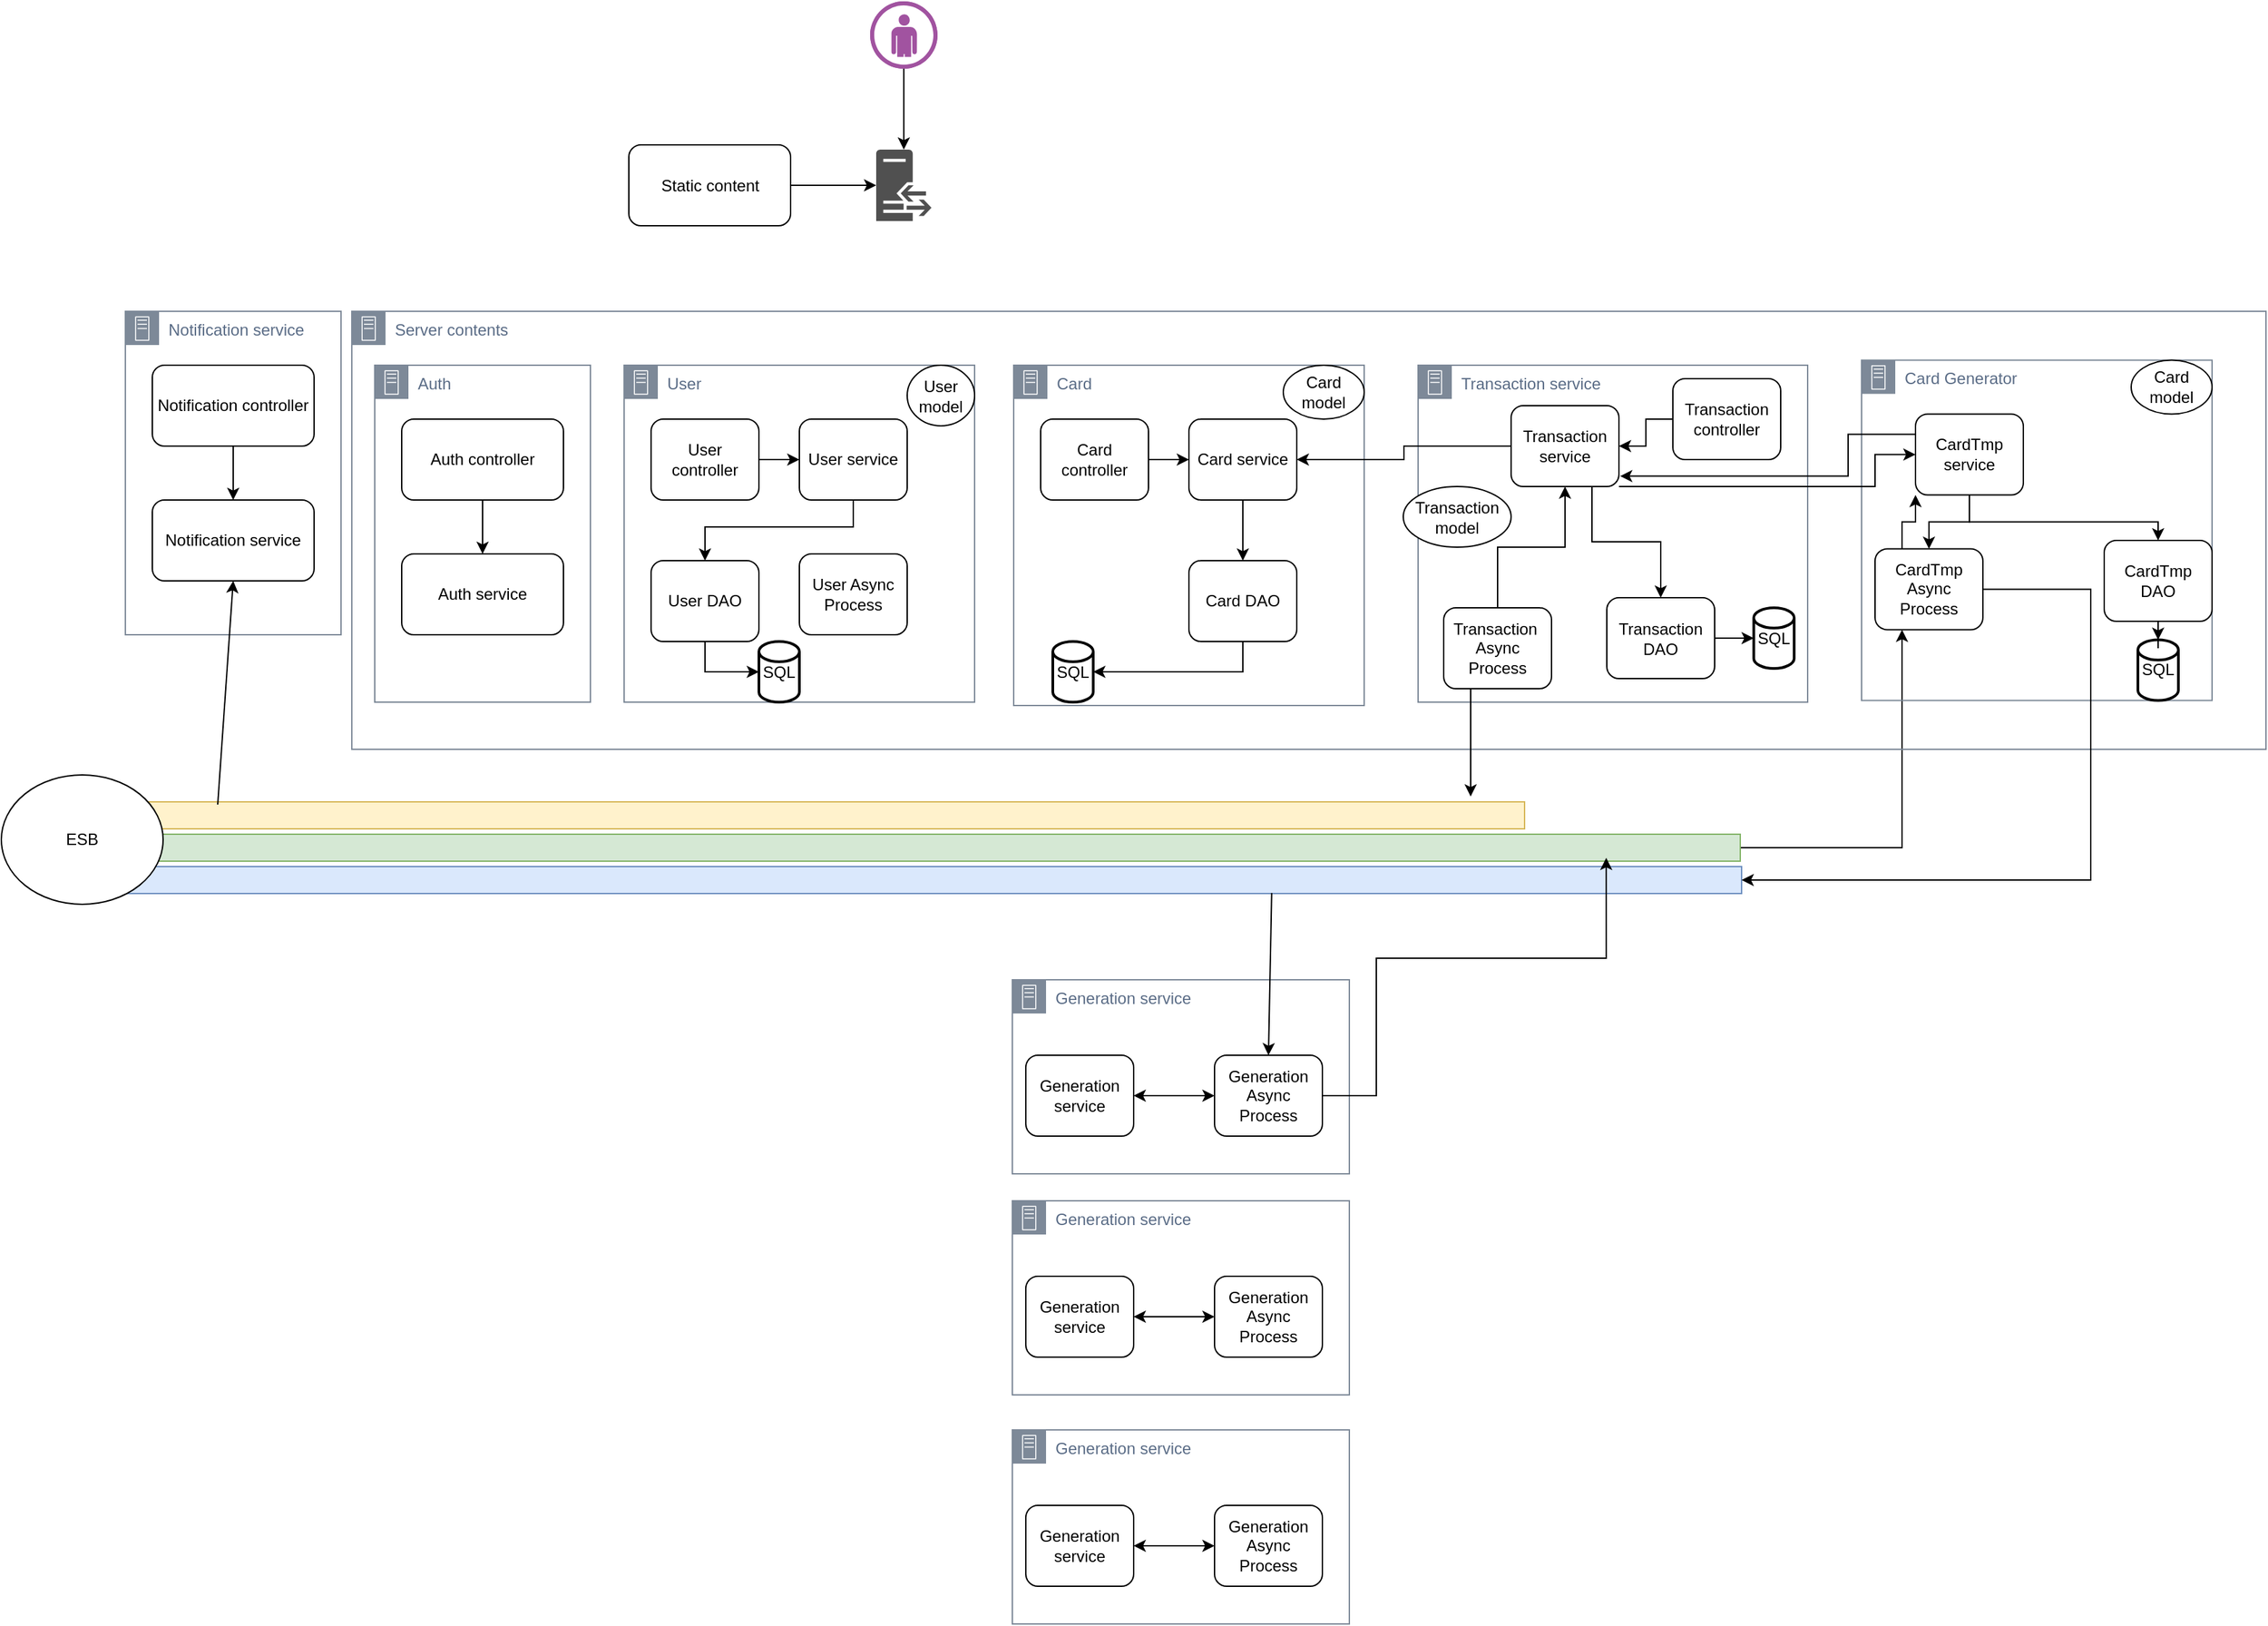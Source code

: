 <mxfile version="25.0.1">
  <diagram name="Page-1" id="q6bTNU0Bb0r1d_ds81eu">
    <mxGraphModel dx="2707" dy="749" grid="1" gridSize="10" guides="1" tooltips="1" connect="1" arrows="1" fold="1" page="1" pageScale="1" pageWidth="827" pageHeight="1169" math="0" shadow="0">
      <root>
        <mxCell id="0" />
        <mxCell id="1" parent="0" />
        <mxCell id="eAkKvwcHHgbk8l9sqlYF-39" value="" style="rounded=0;whiteSpace=wrap;html=1;fillColor=#fff2cc;strokeColor=#d6b656;" vertex="1" parent="1">
          <mxGeometry x="62" y="604" width="1038" height="20" as="geometry" />
        </mxCell>
        <mxCell id="eAkKvwcHHgbk8l9sqlYF-126" style="edgeStyle=orthogonalEdgeStyle;rounded=0;orthogonalLoop=1;jettySize=auto;html=1;entryX=0.25;entryY=1;entryDx=0;entryDy=0;" edge="1" parent="1" source="eAkKvwcHHgbk8l9sqlYF-40" target="eAkKvwcHHgbk8l9sqlYF-113">
          <mxGeometry relative="1" as="geometry" />
        </mxCell>
        <mxCell id="eAkKvwcHHgbk8l9sqlYF-40" value="" style="rounded=0;whiteSpace=wrap;html=1;fillColor=#d5e8d4;strokeColor=#82b366;" vertex="1" parent="1">
          <mxGeometry x="62" y="628" width="1198" height="20" as="geometry" />
        </mxCell>
        <mxCell id="eAkKvwcHHgbk8l9sqlYF-58" value="" style="rounded=0;whiteSpace=wrap;html=1;fillColor=#dae8fc;strokeColor=#6c8ebf;" vertex="1" parent="1">
          <mxGeometry x="63" y="652" width="1198" height="20" as="geometry" />
        </mxCell>
        <mxCell id="eAkKvwcHHgbk8l9sqlYF-3" style="edgeStyle=orthogonalEdgeStyle;rounded=0;orthogonalLoop=1;jettySize=auto;html=1;exitX=0.5;exitY=1;exitDx=0;exitDy=0;exitPerimeter=0;" edge="1" parent="1" source="NBiasI5mmAmGq7dsY7FG-1" target="NBiasI5mmAmGq7dsY7FG-2">
          <mxGeometry relative="1" as="geometry" />
        </mxCell>
        <mxCell id="NBiasI5mmAmGq7dsY7FG-1" value="" style="verticalLabelPosition=bottom;sketch=0;html=1;fillColor=#A153A0;strokeColor=#ffffff;verticalAlign=top;align=center;points=[[0,0.5,0],[0.125,0.25,0],[0.25,0,0],[0.5,0,0],[0.75,0,0],[0.875,0.25,0],[1,0.5,0],[0.875,0.75,0],[0.75,1,0],[0.5,1,0],[0.125,0.75,0]];pointerEvents=1;shape=mxgraph.cisco_safe.compositeIcon;bgIcon=ellipse;resIcon=mxgraph.cisco_safe.design.user;" parent="1" vertex="1">
          <mxGeometry x="614.5" y="10" width="50" height="50" as="geometry" />
        </mxCell>
        <mxCell id="NBiasI5mmAmGq7dsY7FG-2" value="" style="sketch=0;pointerEvents=1;shadow=0;dashed=0;html=1;strokeColor=none;fillColor=#505050;labelPosition=center;verticalLabelPosition=bottom;verticalAlign=top;outlineConnect=0;align=center;shape=mxgraph.office.servers.reverse_proxy;" parent="1" vertex="1">
          <mxGeometry x="619" y="120" width="41" height="53" as="geometry" />
        </mxCell>
        <mxCell id="NBiasI5mmAmGq7dsY7FG-9" value="Notification service" style="points=[[0,0],[0.25,0],[0.5,0],[0.75,0],[1,0],[1,0.25],[1,0.5],[1,0.75],[1,1],[0.75,1],[0.5,1],[0.25,1],[0,1],[0,0.75],[0,0.5],[0,0.25]];outlineConnect=0;gradientColor=none;html=1;whiteSpace=wrap;fontSize=12;fontStyle=0;container=1;pointerEvents=0;collapsible=0;recursiveResize=0;shape=mxgraph.aws4.group;grIcon=mxgraph.aws4.group_on_premise;strokeColor=#7D8998;fillColor=none;verticalAlign=top;align=left;spacingLeft=30;fontColor=#5A6C86;dashed=0;" parent="1" vertex="1">
          <mxGeometry x="62" y="240" width="160" height="240" as="geometry" />
        </mxCell>
        <mxCell id="eAkKvwcHHgbk8l9sqlYF-27" value="" style="edgeStyle=orthogonalEdgeStyle;rounded=0;orthogonalLoop=1;jettySize=auto;html=1;" edge="1" parent="NBiasI5mmAmGq7dsY7FG-9" source="NBiasI5mmAmGq7dsY7FG-10" target="NBiasI5mmAmGq7dsY7FG-11">
          <mxGeometry relative="1" as="geometry" />
        </mxCell>
        <mxCell id="NBiasI5mmAmGq7dsY7FG-10" value="Notification controller" style="rounded=1;whiteSpace=wrap;html=1;" parent="NBiasI5mmAmGq7dsY7FG-9" vertex="1">
          <mxGeometry x="20" y="40" width="120" height="60" as="geometry" />
        </mxCell>
        <mxCell id="NBiasI5mmAmGq7dsY7FG-11" value="Notification service" style="rounded=1;whiteSpace=wrap;html=1;" parent="NBiasI5mmAmGq7dsY7FG-9" vertex="1">
          <mxGeometry x="20" y="140" width="120" height="60" as="geometry" />
        </mxCell>
        <mxCell id="eAkKvwcHHgbk8l9sqlYF-4" style="edgeStyle=orthogonalEdgeStyle;rounded=0;orthogonalLoop=1;jettySize=auto;html=1;exitX=1;exitY=0.5;exitDx=0;exitDy=0;" edge="1" parent="1" source="NBiasI5mmAmGq7dsY7FG-34" target="NBiasI5mmAmGq7dsY7FG-2">
          <mxGeometry relative="1" as="geometry" />
        </mxCell>
        <mxCell id="NBiasI5mmAmGq7dsY7FG-34" value="Static content" style="rounded=1;whiteSpace=wrap;html=1;" parent="1" vertex="1">
          <mxGeometry x="435.5" y="116.5" width="120" height="60" as="geometry" />
        </mxCell>
        <mxCell id="NBiasI5mmAmGq7dsY7FG-35" value="Generation service" style="points=[[0,0],[0.25,0],[0.5,0],[0.75,0],[1,0],[1,0.25],[1,0.5],[1,0.75],[1,1],[0.75,1],[0.5,1],[0.25,1],[0,1],[0,0.75],[0,0.5],[0,0.25]];outlineConnect=0;gradientColor=none;html=1;whiteSpace=wrap;fontSize=12;fontStyle=0;container=1;pointerEvents=0;collapsible=0;recursiveResize=0;shape=mxgraph.aws4.group;grIcon=mxgraph.aws4.group_on_premise;strokeColor=#7D8998;fillColor=none;verticalAlign=top;align=left;spacingLeft=30;fontColor=#5A6C86;dashed=0;" parent="1" vertex="1">
          <mxGeometry x="720" y="736" width="250" height="144" as="geometry" />
        </mxCell>
        <mxCell id="NBiasI5mmAmGq7dsY7FG-37" value="Generation service" style="rounded=1;whiteSpace=wrap;html=1;" parent="NBiasI5mmAmGq7dsY7FG-35" vertex="1">
          <mxGeometry x="10" y="56" width="80" height="60" as="geometry" />
        </mxCell>
        <mxCell id="NBiasI5mmAmGq7dsY7FG-39" value="Generation Async Process" style="rounded=1;whiteSpace=wrap;html=1;" parent="NBiasI5mmAmGq7dsY7FG-35" vertex="1">
          <mxGeometry x="150" y="56" width="80" height="60" as="geometry" />
        </mxCell>
        <mxCell id="eAkKvwcHHgbk8l9sqlYF-56" value="" style="endArrow=classic;startArrow=classic;html=1;rounded=0;entryX=0;entryY=0.5;entryDx=0;entryDy=0;exitX=1;exitY=0.5;exitDx=0;exitDy=0;" edge="1" parent="NBiasI5mmAmGq7dsY7FG-35" source="NBiasI5mmAmGq7dsY7FG-37" target="NBiasI5mmAmGq7dsY7FG-39">
          <mxGeometry width="50" height="50" relative="1" as="geometry">
            <mxPoint x="100" y="166" as="sourcePoint" />
            <mxPoint x="150" y="116" as="targetPoint" />
          </mxGeometry>
        </mxCell>
        <mxCell id="NBiasI5mmAmGq7dsY7FG-45" value="ESB" style="ellipse;whiteSpace=wrap;html=1;fillColor=default;" parent="1" vertex="1">
          <mxGeometry x="-30" y="584" width="120" height="96" as="geometry" />
        </mxCell>
        <mxCell id="eAkKvwcHHgbk8l9sqlYF-42" value="" style="endArrow=classic;html=1;rounded=0;entryX=0.5;entryY=1;entryDx=0;entryDy=0;exitX=0.066;exitY=0.1;exitDx=0;exitDy=0;exitPerimeter=0;" edge="1" parent="1" source="eAkKvwcHHgbk8l9sqlYF-39" target="NBiasI5mmAmGq7dsY7FG-11">
          <mxGeometry width="50" height="50" relative="1" as="geometry">
            <mxPoint x="142" y="520" as="sourcePoint" />
            <mxPoint x="250" y="530" as="targetPoint" />
          </mxGeometry>
        </mxCell>
        <mxCell id="eAkKvwcHHgbk8l9sqlYF-47" value="Server contents" style="points=[[0,0],[0.25,0],[0.5,0],[0.75,0],[1,0],[1,0.25],[1,0.5],[1,0.75],[1,1],[0.75,1],[0.5,1],[0.25,1],[0,1],[0,0.75],[0,0.5],[0,0.25]];outlineConnect=0;gradientColor=none;html=1;whiteSpace=wrap;fontSize=12;fontStyle=0;container=1;pointerEvents=0;collapsible=0;recursiveResize=0;shape=mxgraph.aws4.group;grIcon=mxgraph.aws4.group_on_premise;strokeColor=#7D8998;fillColor=none;verticalAlign=top;align=left;spacingLeft=30;fontColor=#5A6C86;dashed=0;" vertex="1" parent="1">
          <mxGeometry x="230" y="240" width="1420" height="325" as="geometry" />
        </mxCell>
        <mxCell id="NBiasI5mmAmGq7dsY7FG-6" value="Auth" style="points=[[0,0],[0.25,0],[0.5,0],[0.75,0],[1,0],[1,0.25],[1,0.5],[1,0.75],[1,1],[0.75,1],[0.5,1],[0.25,1],[0,1],[0,0.75],[0,0.5],[0,0.25]];outlineConnect=0;gradientColor=none;html=1;whiteSpace=wrap;fontSize=12;fontStyle=0;container=1;pointerEvents=0;collapsible=0;recursiveResize=0;shape=mxgraph.aws4.group;grIcon=mxgraph.aws4.group_on_premise;strokeColor=#7D8998;fillColor=none;verticalAlign=top;align=left;spacingLeft=30;fontColor=#5A6C86;dashed=0;" parent="eAkKvwcHHgbk8l9sqlYF-47" vertex="1">
          <mxGeometry x="17" y="40" width="160" height="250" as="geometry" />
        </mxCell>
        <mxCell id="eAkKvwcHHgbk8l9sqlYF-37" value="" style="edgeStyle=orthogonalEdgeStyle;rounded=0;orthogonalLoop=1;jettySize=auto;html=1;" edge="1" parent="NBiasI5mmAmGq7dsY7FG-6" source="NBiasI5mmAmGq7dsY7FG-7" target="NBiasI5mmAmGq7dsY7FG-8">
          <mxGeometry relative="1" as="geometry" />
        </mxCell>
        <mxCell id="NBiasI5mmAmGq7dsY7FG-7" value="Auth controller" style="rounded=1;whiteSpace=wrap;html=1;" parent="NBiasI5mmAmGq7dsY7FG-6" vertex="1">
          <mxGeometry x="20" y="40" width="120" height="60" as="geometry" />
        </mxCell>
        <mxCell id="NBiasI5mmAmGq7dsY7FG-8" value="Auth service" style="rounded=1;whiteSpace=wrap;html=1;" parent="NBiasI5mmAmGq7dsY7FG-6" vertex="1">
          <mxGeometry x="20" y="140" width="120" height="60" as="geometry" />
        </mxCell>
        <mxCell id="NBiasI5mmAmGq7dsY7FG-12" value="User" style="points=[[0,0],[0.25,0],[0.5,0],[0.75,0],[1,0],[1,0.25],[1,0.5],[1,0.75],[1,1],[0.75,1],[0.5,1],[0.25,1],[0,1],[0,0.75],[0,0.5],[0,0.25]];outlineConnect=0;gradientColor=none;html=1;whiteSpace=wrap;fontSize=12;fontStyle=0;container=1;pointerEvents=0;collapsible=0;recursiveResize=0;shape=mxgraph.aws4.group;grIcon=mxgraph.aws4.group_on_premise;strokeColor=#7D8998;fillColor=none;verticalAlign=top;align=left;spacingLeft=30;fontColor=#5A6C86;dashed=0;" parent="eAkKvwcHHgbk8l9sqlYF-47" vertex="1">
          <mxGeometry x="202" y="40" width="260" height="250" as="geometry" />
        </mxCell>
        <mxCell id="eAkKvwcHHgbk8l9sqlYF-21" value="" style="edgeStyle=orthogonalEdgeStyle;rounded=0;orthogonalLoop=1;jettySize=auto;html=1;" edge="1" parent="NBiasI5mmAmGq7dsY7FG-12" source="NBiasI5mmAmGq7dsY7FG-13" target="NBiasI5mmAmGq7dsY7FG-14">
          <mxGeometry relative="1" as="geometry" />
        </mxCell>
        <mxCell id="NBiasI5mmAmGq7dsY7FG-13" value="User controller" style="rounded=1;whiteSpace=wrap;html=1;" parent="NBiasI5mmAmGq7dsY7FG-12" vertex="1">
          <mxGeometry x="20" y="40" width="80" height="60" as="geometry" />
        </mxCell>
        <mxCell id="eAkKvwcHHgbk8l9sqlYF-25" style="edgeStyle=orthogonalEdgeStyle;rounded=0;orthogonalLoop=1;jettySize=auto;html=1;entryX=0.5;entryY=0;entryDx=0;entryDy=0;" edge="1" parent="NBiasI5mmAmGq7dsY7FG-12" source="NBiasI5mmAmGq7dsY7FG-14" target="NBiasI5mmAmGq7dsY7FG-15">
          <mxGeometry relative="1" as="geometry">
            <Array as="points">
              <mxPoint x="170" y="120" />
              <mxPoint x="60" y="120" />
            </Array>
          </mxGeometry>
        </mxCell>
        <mxCell id="NBiasI5mmAmGq7dsY7FG-14" value="User service" style="rounded=1;whiteSpace=wrap;html=1;" parent="NBiasI5mmAmGq7dsY7FG-12" vertex="1">
          <mxGeometry x="130" y="40" width="80" height="60" as="geometry" />
        </mxCell>
        <mxCell id="NBiasI5mmAmGq7dsY7FG-17" value="SQL" style="strokeWidth=2;html=1;shape=mxgraph.flowchart.database;whiteSpace=wrap;" parent="NBiasI5mmAmGq7dsY7FG-12" vertex="1">
          <mxGeometry x="100" y="205" width="30" height="45" as="geometry" />
        </mxCell>
        <mxCell id="NBiasI5mmAmGq7dsY7FG-18" value="User Async Process" style="rounded=1;whiteSpace=wrap;html=1;" parent="NBiasI5mmAmGq7dsY7FG-12" vertex="1">
          <mxGeometry x="130" y="140" width="80" height="60" as="geometry" />
        </mxCell>
        <mxCell id="NBiasI5mmAmGq7dsY7FG-25" value="User model" style="ellipse;whiteSpace=wrap;html=1;" parent="NBiasI5mmAmGq7dsY7FG-12" vertex="1">
          <mxGeometry x="210" width="50" height="45" as="geometry" />
        </mxCell>
        <mxCell id="NBiasI5mmAmGq7dsY7FG-15" value="User DAO" style="rounded=1;whiteSpace=wrap;html=1;" parent="NBiasI5mmAmGq7dsY7FG-12" vertex="1">
          <mxGeometry x="20" y="145" width="80" height="60" as="geometry" />
        </mxCell>
        <mxCell id="eAkKvwcHHgbk8l9sqlYF-31" style="edgeStyle=orthogonalEdgeStyle;rounded=0;orthogonalLoop=1;jettySize=auto;html=1;entryX=0;entryY=0.5;entryDx=0;entryDy=0;entryPerimeter=0;" edge="1" parent="NBiasI5mmAmGq7dsY7FG-12" source="NBiasI5mmAmGq7dsY7FG-15" target="NBiasI5mmAmGq7dsY7FG-17">
          <mxGeometry relative="1" as="geometry" />
        </mxCell>
        <mxCell id="NBiasI5mmAmGq7dsY7FG-27" value="Card" style="points=[[0,0],[0.25,0],[0.5,0],[0.75,0],[1,0],[1,0.25],[1,0.5],[1,0.75],[1,1],[0.75,1],[0.5,1],[0.25,1],[0,1],[0,0.75],[0,0.5],[0,0.25]];outlineConnect=0;gradientColor=none;html=1;whiteSpace=wrap;fontSize=12;fontStyle=0;container=1;pointerEvents=0;collapsible=0;recursiveResize=0;shape=mxgraph.aws4.group;grIcon=mxgraph.aws4.group_on_premise;strokeColor=#7D8998;fillColor=none;verticalAlign=top;align=left;spacingLeft=30;fontColor=#5A6C86;dashed=0;" parent="eAkKvwcHHgbk8l9sqlYF-47" vertex="1">
          <mxGeometry x="491" y="40" width="260" height="252.5" as="geometry" />
        </mxCell>
        <mxCell id="eAkKvwcHHgbk8l9sqlYF-14" value="" style="edgeStyle=orthogonalEdgeStyle;rounded=0;orthogonalLoop=1;jettySize=auto;html=1;" edge="1" parent="NBiasI5mmAmGq7dsY7FG-27" source="NBiasI5mmAmGq7dsY7FG-28" target="NBiasI5mmAmGq7dsY7FG-29">
          <mxGeometry relative="1" as="geometry" />
        </mxCell>
        <mxCell id="NBiasI5mmAmGq7dsY7FG-28" value="Card controller" style="rounded=1;whiteSpace=wrap;html=1;" parent="NBiasI5mmAmGq7dsY7FG-27" vertex="1">
          <mxGeometry x="20" y="40" width="80" height="60" as="geometry" />
        </mxCell>
        <mxCell id="eAkKvwcHHgbk8l9sqlYF-119" value="" style="edgeStyle=orthogonalEdgeStyle;rounded=0;orthogonalLoop=1;jettySize=auto;html=1;" edge="1" parent="NBiasI5mmAmGq7dsY7FG-27" source="NBiasI5mmAmGq7dsY7FG-29" target="NBiasI5mmAmGq7dsY7FG-33">
          <mxGeometry relative="1" as="geometry" />
        </mxCell>
        <mxCell id="NBiasI5mmAmGq7dsY7FG-29" value="Card service" style="rounded=1;whiteSpace=wrap;html=1;" parent="NBiasI5mmAmGq7dsY7FG-27" vertex="1">
          <mxGeometry x="130" y="40" width="80" height="60" as="geometry" />
        </mxCell>
        <mxCell id="NBiasI5mmAmGq7dsY7FG-30" value="SQL" style="strokeWidth=2;html=1;shape=mxgraph.flowchart.database;whiteSpace=wrap;" parent="NBiasI5mmAmGq7dsY7FG-27" vertex="1">
          <mxGeometry x="29" y="205" width="30" height="45" as="geometry" />
        </mxCell>
        <mxCell id="NBiasI5mmAmGq7dsY7FG-32" value="Card model" style="ellipse;whiteSpace=wrap;html=1;" parent="NBiasI5mmAmGq7dsY7FG-27" vertex="1">
          <mxGeometry x="200" width="60" height="40" as="geometry" />
        </mxCell>
        <mxCell id="NBiasI5mmAmGq7dsY7FG-33" value="Card DAO" style="rounded=1;whiteSpace=wrap;html=1;" parent="NBiasI5mmAmGq7dsY7FG-27" vertex="1">
          <mxGeometry x="130" y="145" width="80" height="60" as="geometry" />
        </mxCell>
        <mxCell id="eAkKvwcHHgbk8l9sqlYF-121" style="edgeStyle=orthogonalEdgeStyle;rounded=0;orthogonalLoop=1;jettySize=auto;html=1;exitX=0.5;exitY=1;exitDx=0;exitDy=0;entryX=1;entryY=0.5;entryDx=0;entryDy=0;entryPerimeter=0;" edge="1" parent="NBiasI5mmAmGq7dsY7FG-27" source="NBiasI5mmAmGq7dsY7FG-33" target="NBiasI5mmAmGq7dsY7FG-30">
          <mxGeometry relative="1" as="geometry" />
        </mxCell>
        <mxCell id="eAkKvwcHHgbk8l9sqlYF-48" value="Transaction service" style="points=[[0,0],[0.25,0],[0.5,0],[0.75,0],[1,0],[1,0.25],[1,0.5],[1,0.75],[1,1],[0.75,1],[0.5,1],[0.25,1],[0,1],[0,0.75],[0,0.5],[0,0.25]];outlineConnect=0;gradientColor=none;html=1;whiteSpace=wrap;fontSize=12;fontStyle=0;container=1;pointerEvents=0;collapsible=0;recursiveResize=0;shape=mxgraph.aws4.group;grIcon=mxgraph.aws4.group_on_premise;strokeColor=#7D8998;fillColor=none;verticalAlign=top;align=left;spacingLeft=30;fontColor=#5A6C86;dashed=0;" vertex="1" parent="eAkKvwcHHgbk8l9sqlYF-47">
          <mxGeometry x="791" y="40" width="289" height="250" as="geometry" />
        </mxCell>
        <mxCell id="eAkKvwcHHgbk8l9sqlYF-49" value="" style="edgeStyle=orthogonalEdgeStyle;rounded=0;orthogonalLoop=1;jettySize=auto;html=1;" edge="1" parent="eAkKvwcHHgbk8l9sqlYF-48" source="eAkKvwcHHgbk8l9sqlYF-50" target="eAkKvwcHHgbk8l9sqlYF-51">
          <mxGeometry relative="1" as="geometry" />
        </mxCell>
        <mxCell id="eAkKvwcHHgbk8l9sqlYF-50" value="Transaction controller" style="rounded=1;whiteSpace=wrap;html=1;" vertex="1" parent="eAkKvwcHHgbk8l9sqlYF-48">
          <mxGeometry x="189" y="10" width="80" height="60" as="geometry" />
        </mxCell>
        <mxCell id="eAkKvwcHHgbk8l9sqlYF-72" style="edgeStyle=orthogonalEdgeStyle;rounded=0;orthogonalLoop=1;jettySize=auto;html=1;exitX=0.5;exitY=1;exitDx=0;exitDy=0;entryX=0.5;entryY=0;entryDx=0;entryDy=0;" edge="1" parent="eAkKvwcHHgbk8l9sqlYF-48" source="eAkKvwcHHgbk8l9sqlYF-51" target="eAkKvwcHHgbk8l9sqlYF-68">
          <mxGeometry relative="1" as="geometry">
            <Array as="points">
              <mxPoint x="129" y="90" />
              <mxPoint x="129" y="131" />
              <mxPoint x="180" y="131" />
            </Array>
          </mxGeometry>
        </mxCell>
        <mxCell id="eAkKvwcHHgbk8l9sqlYF-51" value="Transaction service" style="rounded=1;whiteSpace=wrap;html=1;" vertex="1" parent="eAkKvwcHHgbk8l9sqlYF-48">
          <mxGeometry x="69" y="30" width="80" height="60" as="geometry" />
        </mxCell>
        <mxCell id="eAkKvwcHHgbk8l9sqlYF-74" style="edgeStyle=orthogonalEdgeStyle;rounded=0;orthogonalLoop=1;jettySize=auto;html=1;entryX=0.5;entryY=1;entryDx=0;entryDy=0;" edge="1" parent="eAkKvwcHHgbk8l9sqlYF-48" source="eAkKvwcHHgbk8l9sqlYF-52" target="eAkKvwcHHgbk8l9sqlYF-51">
          <mxGeometry relative="1" as="geometry" />
        </mxCell>
        <mxCell id="eAkKvwcHHgbk8l9sqlYF-52" value="Transaction&amp;nbsp; Async Process" style="rounded=1;whiteSpace=wrap;html=1;" vertex="1" parent="eAkKvwcHHgbk8l9sqlYF-48">
          <mxGeometry x="19" y="180" width="80" height="60" as="geometry" />
        </mxCell>
        <mxCell id="eAkKvwcHHgbk8l9sqlYF-67" value="SQL" style="strokeWidth=2;html=1;shape=mxgraph.flowchart.database;whiteSpace=wrap;" vertex="1" parent="eAkKvwcHHgbk8l9sqlYF-48">
          <mxGeometry x="249" y="180" width="30" height="45" as="geometry" />
        </mxCell>
        <mxCell id="eAkKvwcHHgbk8l9sqlYF-68" value="Transaction DAO" style="rounded=1;whiteSpace=wrap;html=1;" vertex="1" parent="eAkKvwcHHgbk8l9sqlYF-48">
          <mxGeometry x="140" y="172.5" width="80" height="60" as="geometry" />
        </mxCell>
        <mxCell id="eAkKvwcHHgbk8l9sqlYF-69" style="edgeStyle=orthogonalEdgeStyle;rounded=0;orthogonalLoop=1;jettySize=auto;html=1;entryX=0;entryY=0.5;entryDx=0;entryDy=0;entryPerimeter=0;" edge="1" parent="eAkKvwcHHgbk8l9sqlYF-48" source="eAkKvwcHHgbk8l9sqlYF-68" target="eAkKvwcHHgbk8l9sqlYF-67">
          <mxGeometry relative="1" as="geometry" />
        </mxCell>
        <mxCell id="eAkKvwcHHgbk8l9sqlYF-71" value="Transaction&lt;div&gt;model&lt;/div&gt;" style="ellipse;whiteSpace=wrap;html=1;" vertex="1" parent="eAkKvwcHHgbk8l9sqlYF-48">
          <mxGeometry x="-11" y="90" width="80" height="45" as="geometry" />
        </mxCell>
        <mxCell id="eAkKvwcHHgbk8l9sqlYF-75" style="edgeStyle=orthogonalEdgeStyle;rounded=0;orthogonalLoop=1;jettySize=auto;html=1;entryX=1;entryY=0.5;entryDx=0;entryDy=0;" edge="1" parent="eAkKvwcHHgbk8l9sqlYF-47" source="eAkKvwcHHgbk8l9sqlYF-51" target="NBiasI5mmAmGq7dsY7FG-29">
          <mxGeometry relative="1" as="geometry" />
        </mxCell>
        <mxCell id="eAkKvwcHHgbk8l9sqlYF-106" value="Card Generator" style="points=[[0,0],[0.25,0],[0.5,0],[0.75,0],[1,0],[1,0.25],[1,0.5],[1,0.75],[1,1],[0.75,1],[0.5,1],[0.25,1],[0,1],[0,0.75],[0,0.5],[0,0.25]];outlineConnect=0;gradientColor=none;html=1;whiteSpace=wrap;fontSize=12;fontStyle=0;container=1;pointerEvents=0;collapsible=0;recursiveResize=0;shape=mxgraph.aws4.group;grIcon=mxgraph.aws4.group_on_premise;strokeColor=#7D8998;fillColor=none;verticalAlign=top;align=left;spacingLeft=30;fontColor=#5A6C86;dashed=0;" vertex="1" parent="eAkKvwcHHgbk8l9sqlYF-47">
          <mxGeometry x="1120" y="36.25" width="260" height="252.5" as="geometry" />
        </mxCell>
        <mxCell id="eAkKvwcHHgbk8l9sqlYF-109" style="edgeStyle=orthogonalEdgeStyle;rounded=0;orthogonalLoop=1;jettySize=auto;html=1;entryX=0.5;entryY=0;entryDx=0;entryDy=0;" edge="1" parent="eAkKvwcHHgbk8l9sqlYF-106" source="eAkKvwcHHgbk8l9sqlYF-111" target="eAkKvwcHHgbk8l9sqlYF-115">
          <mxGeometry relative="1" as="geometry">
            <Array as="points">
              <mxPoint x="170" y="120" />
              <mxPoint x="60" y="120" />
            </Array>
          </mxGeometry>
        </mxCell>
        <mxCell id="eAkKvwcHHgbk8l9sqlYF-110" value="" style="edgeStyle=orthogonalEdgeStyle;rounded=0;orthogonalLoop=1;jettySize=auto;html=1;" edge="1" parent="eAkKvwcHHgbk8l9sqlYF-106" source="eAkKvwcHHgbk8l9sqlYF-111" target="eAkKvwcHHgbk8l9sqlYF-113">
          <mxGeometry relative="1" as="geometry" />
        </mxCell>
        <mxCell id="eAkKvwcHHgbk8l9sqlYF-111" value="CardTmp&lt;div&gt;service&lt;/div&gt;" style="rounded=1;whiteSpace=wrap;html=1;" vertex="1" parent="eAkKvwcHHgbk8l9sqlYF-106">
          <mxGeometry x="40" y="40" width="80" height="60" as="geometry" />
        </mxCell>
        <mxCell id="eAkKvwcHHgbk8l9sqlYF-112" value="SQL" style="strokeWidth=2;html=1;shape=mxgraph.flowchart.database;whiteSpace=wrap;" vertex="1" parent="eAkKvwcHHgbk8l9sqlYF-106">
          <mxGeometry x="205" y="207.5" width="30" height="45" as="geometry" />
        </mxCell>
        <mxCell id="eAkKvwcHHgbk8l9sqlYF-129" style="edgeStyle=orthogonalEdgeStyle;rounded=0;orthogonalLoop=1;jettySize=auto;html=1;exitX=0.25;exitY=0;exitDx=0;exitDy=0;entryX=0;entryY=1;entryDx=0;entryDy=0;" edge="1" parent="eAkKvwcHHgbk8l9sqlYF-106" source="eAkKvwcHHgbk8l9sqlYF-113" target="eAkKvwcHHgbk8l9sqlYF-111">
          <mxGeometry relative="1" as="geometry" />
        </mxCell>
        <mxCell id="eAkKvwcHHgbk8l9sqlYF-113" value="CardTmp Async Process" style="rounded=1;whiteSpace=wrap;html=1;" vertex="1" parent="eAkKvwcHHgbk8l9sqlYF-106">
          <mxGeometry x="10" y="140" width="80" height="60" as="geometry" />
        </mxCell>
        <mxCell id="eAkKvwcHHgbk8l9sqlYF-114" value="Card model" style="ellipse;whiteSpace=wrap;html=1;" vertex="1" parent="eAkKvwcHHgbk8l9sqlYF-106">
          <mxGeometry x="200" width="60" height="40" as="geometry" />
        </mxCell>
        <mxCell id="eAkKvwcHHgbk8l9sqlYF-127" value="" style="edgeStyle=orthogonalEdgeStyle;rounded=0;orthogonalLoop=1;jettySize=auto;html=1;" edge="1" parent="eAkKvwcHHgbk8l9sqlYF-106" source="eAkKvwcHHgbk8l9sqlYF-115" target="eAkKvwcHHgbk8l9sqlYF-112">
          <mxGeometry relative="1" as="geometry" />
        </mxCell>
        <mxCell id="eAkKvwcHHgbk8l9sqlYF-115" value="CardTmp DAO" style="rounded=1;whiteSpace=wrap;html=1;" vertex="1" parent="eAkKvwcHHgbk8l9sqlYF-106">
          <mxGeometry x="180" y="133.75" width="80" height="60" as="geometry" />
        </mxCell>
        <mxCell id="eAkKvwcHHgbk8l9sqlYF-123" style="edgeStyle=orthogonalEdgeStyle;rounded=0;orthogonalLoop=1;jettySize=auto;html=1;exitX=1;exitY=1;exitDx=0;exitDy=0;entryX=0;entryY=0.5;entryDx=0;entryDy=0;" edge="1" parent="eAkKvwcHHgbk8l9sqlYF-47" source="eAkKvwcHHgbk8l9sqlYF-51" target="eAkKvwcHHgbk8l9sqlYF-111">
          <mxGeometry relative="1" as="geometry">
            <Array as="points">
              <mxPoint x="1130" y="130" />
              <mxPoint x="1130" y="106" />
            </Array>
          </mxGeometry>
        </mxCell>
        <mxCell id="eAkKvwcHHgbk8l9sqlYF-130" style="edgeStyle=orthogonalEdgeStyle;rounded=0;orthogonalLoop=1;jettySize=auto;html=1;exitX=0;exitY=0.25;exitDx=0;exitDy=0;entryX=1.011;entryY=0.871;entryDx=0;entryDy=0;entryPerimeter=0;" edge="1" parent="eAkKvwcHHgbk8l9sqlYF-47" source="eAkKvwcHHgbk8l9sqlYF-111" target="eAkKvwcHHgbk8l9sqlYF-51">
          <mxGeometry relative="1" as="geometry">
            <Array as="points">
              <mxPoint x="1110" y="91" />
              <mxPoint x="1110" y="122" />
            </Array>
          </mxGeometry>
        </mxCell>
        <mxCell id="eAkKvwcHHgbk8l9sqlYF-59" value="" style="endArrow=classic;html=1;rounded=0;entryX=0.5;entryY=0;entryDx=0;entryDy=0;exitX=0.709;exitY=0.98;exitDx=0;exitDy=0;exitPerimeter=0;" edge="1" parent="1" source="eAkKvwcHHgbk8l9sqlYF-58" target="NBiasI5mmAmGq7dsY7FG-39">
          <mxGeometry width="50" height="50" relative="1" as="geometry">
            <mxPoint x="906" y="674" as="sourcePoint" />
            <mxPoint x="1130" y="750" as="targetPoint" />
          </mxGeometry>
        </mxCell>
        <mxCell id="eAkKvwcHHgbk8l9sqlYF-60" style="edgeStyle=orthogonalEdgeStyle;rounded=0;orthogonalLoop=1;jettySize=auto;html=1;entryX=0.917;entryY=0.876;entryDx=0;entryDy=0;entryPerimeter=0;" edge="1" parent="1" source="NBiasI5mmAmGq7dsY7FG-39" target="eAkKvwcHHgbk8l9sqlYF-40">
          <mxGeometry relative="1" as="geometry">
            <Array as="points">
              <mxPoint x="990" y="822" />
              <mxPoint x="990" y="720" />
              <mxPoint x="1161" y="720" />
            </Array>
          </mxGeometry>
        </mxCell>
        <mxCell id="eAkKvwcHHgbk8l9sqlYF-62" value="" style="endArrow=classic;html=1;rounded=0;exitX=0.25;exitY=1;exitDx=0;exitDy=0;" edge="1" parent="1" source="eAkKvwcHHgbk8l9sqlYF-52">
          <mxGeometry width="50" height="50" relative="1" as="geometry">
            <mxPoint x="960" y="590" as="sourcePoint" />
            <mxPoint x="1060" y="600" as="targetPoint" />
          </mxGeometry>
        </mxCell>
        <mxCell id="eAkKvwcHHgbk8l9sqlYF-86" value="Generation service" style="points=[[0,0],[0.25,0],[0.5,0],[0.75,0],[1,0],[1,0.25],[1,0.5],[1,0.75],[1,1],[0.75,1],[0.5,1],[0.25,1],[0,1],[0,0.75],[0,0.5],[0,0.25]];outlineConnect=0;gradientColor=none;html=1;whiteSpace=wrap;fontSize=12;fontStyle=0;container=1;pointerEvents=0;collapsible=0;recursiveResize=0;shape=mxgraph.aws4.group;grIcon=mxgraph.aws4.group_on_premise;strokeColor=#7D8998;fillColor=none;verticalAlign=top;align=left;spacingLeft=30;fontColor=#5A6C86;dashed=0;" vertex="1" parent="1">
          <mxGeometry x="720" y="900" width="250" height="144" as="geometry" />
        </mxCell>
        <mxCell id="eAkKvwcHHgbk8l9sqlYF-87" value="Generation service" style="rounded=1;whiteSpace=wrap;html=1;" vertex="1" parent="eAkKvwcHHgbk8l9sqlYF-86">
          <mxGeometry x="10" y="56" width="80" height="60" as="geometry" />
        </mxCell>
        <mxCell id="eAkKvwcHHgbk8l9sqlYF-88" value="Generation Async Process" style="rounded=1;whiteSpace=wrap;html=1;" vertex="1" parent="eAkKvwcHHgbk8l9sqlYF-86">
          <mxGeometry x="150" y="56" width="80" height="60" as="geometry" />
        </mxCell>
        <mxCell id="eAkKvwcHHgbk8l9sqlYF-89" value="" style="endArrow=classic;startArrow=classic;html=1;rounded=0;entryX=0;entryY=0.5;entryDx=0;entryDy=0;exitX=1;exitY=0.5;exitDx=0;exitDy=0;" edge="1" parent="eAkKvwcHHgbk8l9sqlYF-86" source="eAkKvwcHHgbk8l9sqlYF-87" target="eAkKvwcHHgbk8l9sqlYF-88">
          <mxGeometry width="50" height="50" relative="1" as="geometry">
            <mxPoint x="100" y="166" as="sourcePoint" />
            <mxPoint x="150" y="116" as="targetPoint" />
          </mxGeometry>
        </mxCell>
        <mxCell id="eAkKvwcHHgbk8l9sqlYF-90" value="Generation service" style="points=[[0,0],[0.25,0],[0.5,0],[0.75,0],[1,0],[1,0.25],[1,0.5],[1,0.75],[1,1],[0.75,1],[0.5,1],[0.25,1],[0,1],[0,0.75],[0,0.5],[0,0.25]];outlineConnect=0;gradientColor=none;html=1;whiteSpace=wrap;fontSize=12;fontStyle=0;container=1;pointerEvents=0;collapsible=0;recursiveResize=0;shape=mxgraph.aws4.group;grIcon=mxgraph.aws4.group_on_premise;strokeColor=#7D8998;fillColor=none;verticalAlign=top;align=left;spacingLeft=30;fontColor=#5A6C86;dashed=0;" vertex="1" parent="1">
          <mxGeometry x="720" y="1070" width="250" height="144" as="geometry" />
        </mxCell>
        <mxCell id="eAkKvwcHHgbk8l9sqlYF-91" value="Generation service" style="rounded=1;whiteSpace=wrap;html=1;" vertex="1" parent="eAkKvwcHHgbk8l9sqlYF-90">
          <mxGeometry x="10" y="56" width="80" height="60" as="geometry" />
        </mxCell>
        <mxCell id="eAkKvwcHHgbk8l9sqlYF-92" value="Generation Async Process" style="rounded=1;whiteSpace=wrap;html=1;" vertex="1" parent="eAkKvwcHHgbk8l9sqlYF-90">
          <mxGeometry x="150" y="56" width="80" height="60" as="geometry" />
        </mxCell>
        <mxCell id="eAkKvwcHHgbk8l9sqlYF-93" value="" style="endArrow=classic;startArrow=classic;html=1;rounded=0;entryX=0;entryY=0.5;entryDx=0;entryDy=0;exitX=1;exitY=0.5;exitDx=0;exitDy=0;" edge="1" parent="eAkKvwcHHgbk8l9sqlYF-90" source="eAkKvwcHHgbk8l9sqlYF-91" target="eAkKvwcHHgbk8l9sqlYF-92">
          <mxGeometry width="50" height="50" relative="1" as="geometry">
            <mxPoint x="100" y="166" as="sourcePoint" />
            <mxPoint x="150" y="116" as="targetPoint" />
          </mxGeometry>
        </mxCell>
        <mxCell id="eAkKvwcHHgbk8l9sqlYF-124" style="edgeStyle=orthogonalEdgeStyle;rounded=0;orthogonalLoop=1;jettySize=auto;html=1;entryX=1;entryY=0.5;entryDx=0;entryDy=0;" edge="1" parent="1" source="eAkKvwcHHgbk8l9sqlYF-113" target="eAkKvwcHHgbk8l9sqlYF-58">
          <mxGeometry relative="1" as="geometry">
            <Array as="points">
              <mxPoint x="1520" y="662" />
            </Array>
          </mxGeometry>
        </mxCell>
      </root>
    </mxGraphModel>
  </diagram>
</mxfile>
